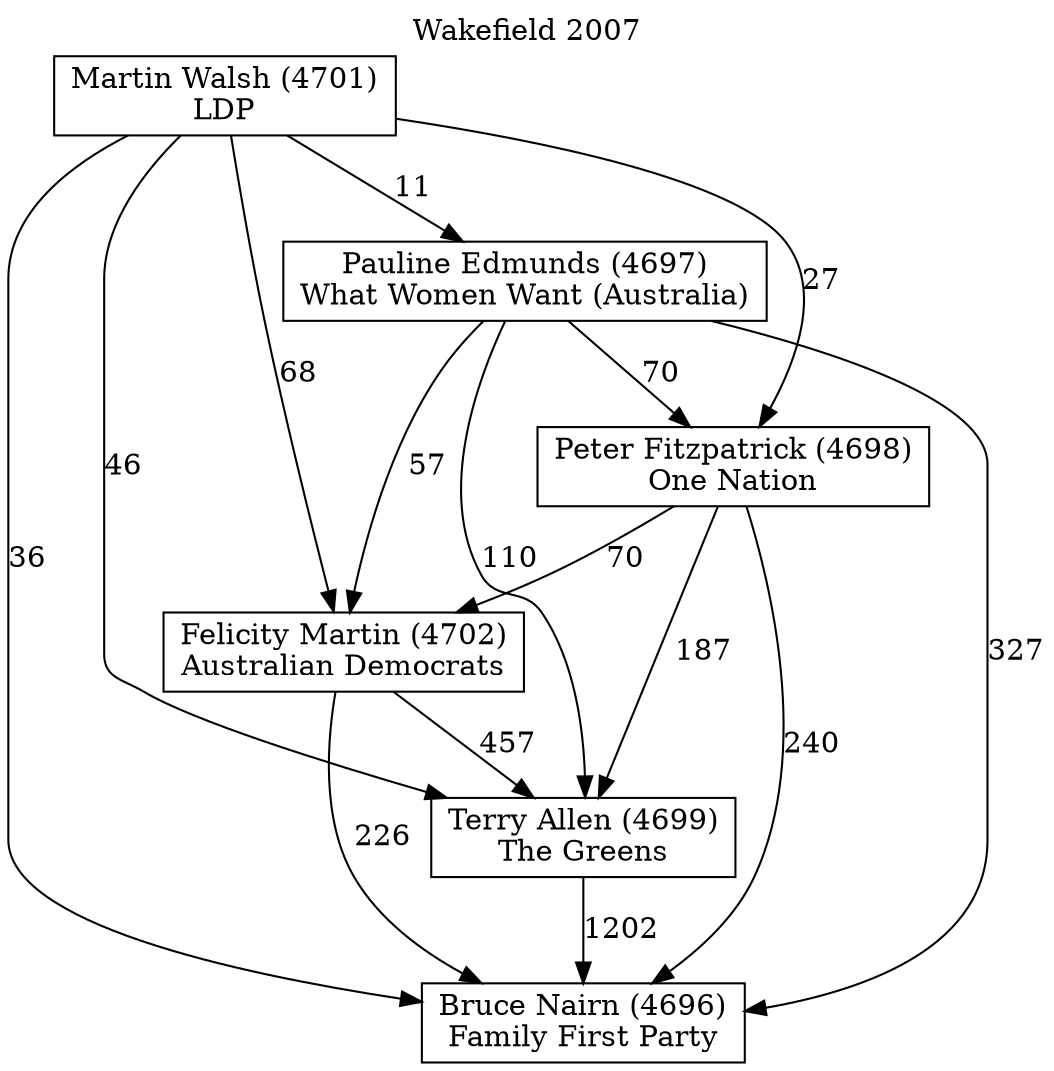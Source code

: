 // House preference flow
digraph "Bruce Nairn (4696)_Wakefield_2007" {
	graph [label="Wakefield 2007" labelloc=t mclimit=2]
	node [shape=box]
	"Bruce Nairn (4696)" [label="Bruce Nairn (4696)
Family First Party"]
	"Terry Allen (4699)" [label="Terry Allen (4699)
The Greens"]
	"Felicity Martin (4702)" [label="Felicity Martin (4702)
Australian Democrats"]
	"Peter Fitzpatrick (4698)" [label="Peter Fitzpatrick (4698)
One Nation"]
	"Pauline Edmunds (4697)" [label="Pauline Edmunds (4697)
What Women Want (Australia)"]
	"Martin Walsh (4701)" [label="Martin Walsh (4701)
LDP"]
	"Terry Allen (4699)" -> "Bruce Nairn (4696)" [label=1202]
	"Felicity Martin (4702)" -> "Terry Allen (4699)" [label=457]
	"Peter Fitzpatrick (4698)" -> "Felicity Martin (4702)" [label=70]
	"Pauline Edmunds (4697)" -> "Peter Fitzpatrick (4698)" [label=70]
	"Martin Walsh (4701)" -> "Pauline Edmunds (4697)" [label=11]
	"Felicity Martin (4702)" -> "Bruce Nairn (4696)" [label=226]
	"Peter Fitzpatrick (4698)" -> "Bruce Nairn (4696)" [label=240]
	"Pauline Edmunds (4697)" -> "Bruce Nairn (4696)" [label=327]
	"Martin Walsh (4701)" -> "Bruce Nairn (4696)" [label=36]
	"Martin Walsh (4701)" -> "Peter Fitzpatrick (4698)" [label=27]
	"Pauline Edmunds (4697)" -> "Felicity Martin (4702)" [label=57]
	"Martin Walsh (4701)" -> "Felicity Martin (4702)" [label=68]
	"Peter Fitzpatrick (4698)" -> "Terry Allen (4699)" [label=187]
	"Pauline Edmunds (4697)" -> "Terry Allen (4699)" [label=110]
	"Martin Walsh (4701)" -> "Terry Allen (4699)" [label=46]
}
